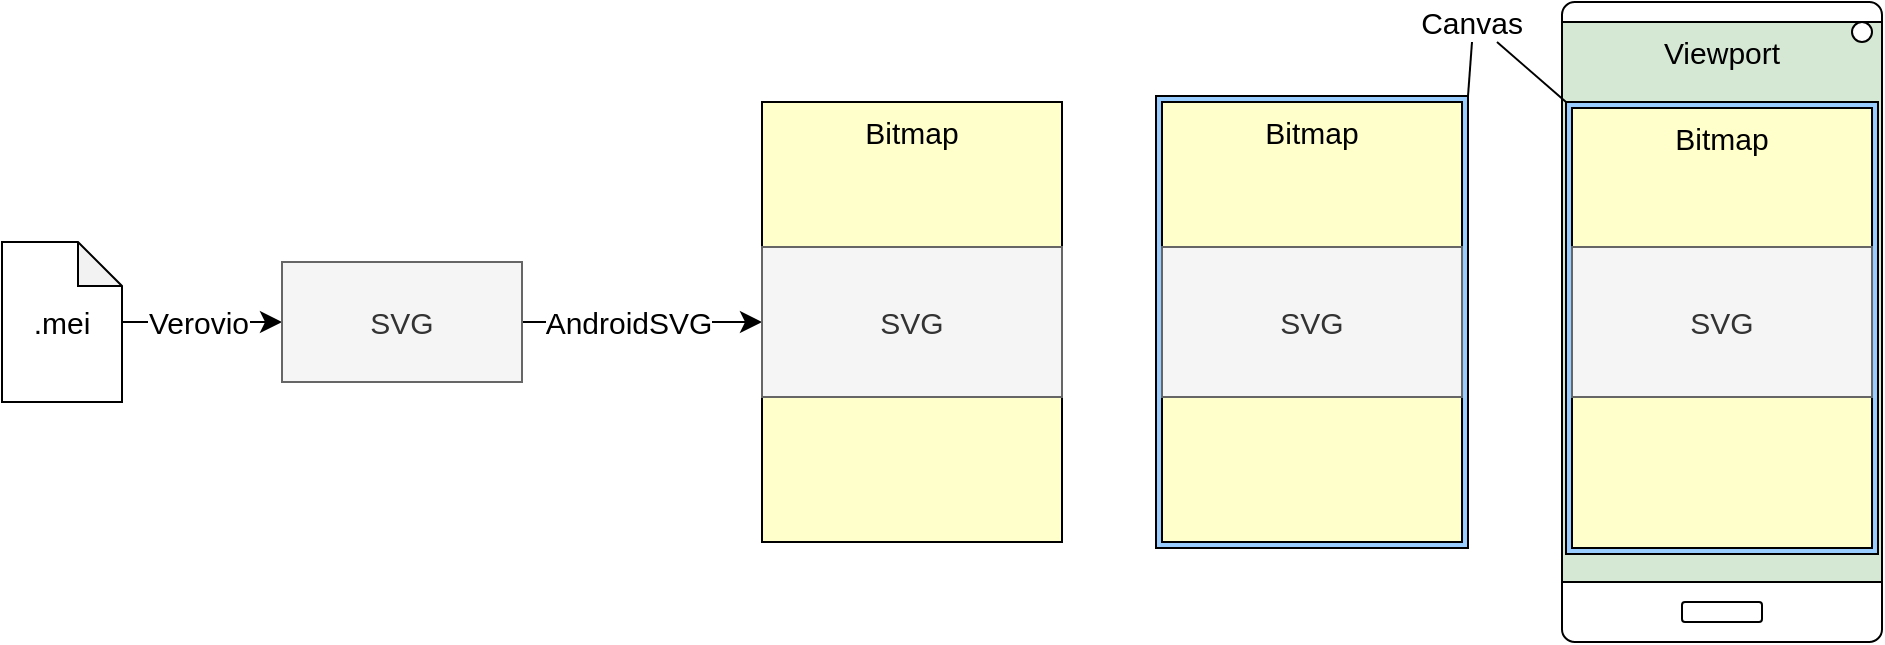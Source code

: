 <mxfile version="24.7.8">
  <diagram name="Page-1" id="NMtxE1FIFXrT-5mgBXdh">
    <mxGraphModel dx="1916" dy="1526" grid="1" gridSize="10" guides="1" tooltips="1" connect="1" arrows="1" fold="1" page="0" pageScale="1" pageWidth="1800" pageHeight="1200" math="1" shadow="0">
      <root>
        <mxCell id="0" />
        <mxCell id="1" parent="0" />
        <mxCell id="uqMEacUD2oAsyHFYx7fU-20" value="" style="rounded=0;whiteSpace=wrap;html=1;align=center;horizontal=1;verticalAlign=bottom;fillColor=#99CCFF;labelPosition=center;verticalLabelPosition=top;fontSize=15;" vertex="1" parent="1">
          <mxGeometry x="467" y="-123" width="156" height="226" as="geometry" />
        </mxCell>
        <mxCell id="uqMEacUD2oAsyHFYx7fU-14" value="Bitmap" style="rounded=0;whiteSpace=wrap;html=1;align=center;horizontal=1;verticalAlign=top;fillColor=#FFFFCC;fontSize=15;" vertex="1" parent="1">
          <mxGeometry x="270" y="-120" width="150" height="220" as="geometry" />
        </mxCell>
        <mxCell id="uqMEacUD2oAsyHFYx7fU-10" value="" style="edgeStyle=none;curved=1;rounded=0;orthogonalLoop=1;jettySize=auto;html=1;fontSize=15;startSize=8;endSize=8;" edge="1" parent="1" source="uqMEacUD2oAsyHFYx7fU-7" target="uqMEacUD2oAsyHFYx7fU-9">
          <mxGeometry relative="1" as="geometry" />
        </mxCell>
        <mxCell id="uqMEacUD2oAsyHFYx7fU-13" value="Verovio" style="edgeLabel;html=1;align=center;verticalAlign=middle;resizable=0;points=[];fontSize=15;" vertex="1" connectable="0" parent="uqMEacUD2oAsyHFYx7fU-10">
          <mxGeometry x="0.119" y="2" relative="1" as="geometry">
            <mxPoint x="-7" y="2" as="offset" />
          </mxGeometry>
        </mxCell>
        <mxCell id="uqMEacUD2oAsyHFYx7fU-7" value=".mei" style="shape=note;whiteSpace=wrap;html=1;backgroundOutline=1;darkOpacity=0.05;size=22;fontSize=15;" vertex="1" parent="1">
          <mxGeometry x="-110" y="-50" width="60" height="80" as="geometry" />
        </mxCell>
        <mxCell id="uqMEacUD2oAsyHFYx7fU-16" value="" style="edgeStyle=none;curved=1;rounded=0;orthogonalLoop=1;jettySize=auto;html=1;fontSize=15;startSize=8;endSize=8;" edge="1" parent="1" source="uqMEacUD2oAsyHFYx7fU-9" target="uqMEacUD2oAsyHFYx7fU-15">
          <mxGeometry relative="1" as="geometry" />
        </mxCell>
        <mxCell id="uqMEacUD2oAsyHFYx7fU-17" value="AndroidSVG" style="edgeLabel;html=1;align=center;verticalAlign=middle;resizable=0;points=[];fontSize=15;" vertex="1" connectable="0" parent="uqMEacUD2oAsyHFYx7fU-16">
          <mxGeometry x="0.062" y="1" relative="1" as="geometry">
            <mxPoint x="-11" y="1" as="offset" />
          </mxGeometry>
        </mxCell>
        <mxCell id="uqMEacUD2oAsyHFYx7fU-9" value="SVG" style="rounded=0;whiteSpace=wrap;html=1;fillColor=#f5f5f5;fontColor=#333333;strokeColor=#666666;fontSize=15;" vertex="1" parent="1">
          <mxGeometry x="30" y="-40" width="120" height="60" as="geometry" />
        </mxCell>
        <mxCell id="uqMEacUD2oAsyHFYx7fU-15" value="SVG" style="rounded=0;whiteSpace=wrap;html=1;fillColor=#f5f5f5;fontColor=#333333;strokeColor=#666666;fontSize=15;" vertex="1" parent="1">
          <mxGeometry x="270" y="-47.5" width="150" height="75" as="geometry" />
        </mxCell>
        <mxCell id="uqMEacUD2oAsyHFYx7fU-18" style="edgeStyle=none;curved=1;rounded=0;orthogonalLoop=1;jettySize=auto;html=1;exitX=0.5;exitY=0;exitDx=0;exitDy=0;fontSize=15;startSize=8;endSize=8;" edge="1" parent="1" source="uqMEacUD2oAsyHFYx7fU-14" target="uqMEacUD2oAsyHFYx7fU-14">
          <mxGeometry relative="1" as="geometry" />
        </mxCell>
        <mxCell id="uqMEacUD2oAsyHFYx7fU-19" value="Bitmap" style="rounded=0;whiteSpace=wrap;html=1;align=center;horizontal=1;verticalAlign=top;fillColor=#FFFFCC;fontSize=15;" vertex="1" parent="1">
          <mxGeometry x="470" y="-120" width="150" height="220" as="geometry" />
        </mxCell>
        <mxCell id="uqMEacUD2oAsyHFYx7fU-25" value="" style="rounded=1;whiteSpace=wrap;html=1;arcSize=4;fontSize=15;" vertex="1" parent="1">
          <mxGeometry x="670" y="-170" width="160" height="320" as="geometry" />
        </mxCell>
        <mxCell id="uqMEacUD2oAsyHFYx7fU-27" value="" style="rounded=1;whiteSpace=wrap;html=1;fontSize=15;" vertex="1" parent="1">
          <mxGeometry x="730" y="130" width="40" height="10" as="geometry" />
        </mxCell>
        <mxCell id="uqMEacUD2oAsyHFYx7fU-40" value="Viewport" style="rounded=0;whiteSpace=wrap;html=1;fillColor=#D5E8D4;verticalAlign=top;fontSize=15;" vertex="1" parent="1">
          <mxGeometry x="670" y="-160" width="160" height="280" as="geometry" />
        </mxCell>
        <mxCell id="uqMEacUD2oAsyHFYx7fU-35" value="" style="rounded=0;whiteSpace=wrap;html=1;align=center;horizontal=1;verticalAlign=bottom;fillColor=#99CCFF;labelPosition=center;verticalLabelPosition=top;fontSize=15;" vertex="1" parent="1">
          <mxGeometry x="672" y="-120" width="156" height="226" as="geometry" />
        </mxCell>
        <mxCell id="uqMEacUD2oAsyHFYx7fU-36" value="Bitmap" style="rounded=0;whiteSpace=wrap;html=1;align=center;horizontal=1;verticalAlign=top;fillColor=#FFFFCC;fontSize=15;" vertex="1" parent="1">
          <mxGeometry x="675" y="-117" width="150" height="220" as="geometry" />
        </mxCell>
        <mxCell id="uqMEacUD2oAsyHFYx7fU-26" value="" style="ellipse;whiteSpace=wrap;html=1;aspect=fixed;fontSize=15;" vertex="1" parent="1">
          <mxGeometry x="815" y="-160" width="10" height="10" as="geometry" />
        </mxCell>
        <mxCell id="uqMEacUD2oAsyHFYx7fU-42" value="" style="edgeStyle=none;curved=1;rounded=0;orthogonalLoop=1;jettySize=auto;html=1;fontSize=15;startSize=8;endSize=8;entryX=0;entryY=0;entryDx=0;entryDy=0;endArrow=none;endFill=0;exitX=0.75;exitY=1;exitDx=0;exitDy=0;" edge="1" parent="1" source="uqMEacUD2oAsyHFYx7fU-41" target="uqMEacUD2oAsyHFYx7fU-35">
          <mxGeometry relative="1" as="geometry" />
        </mxCell>
        <mxCell id="uqMEacUD2oAsyHFYx7fU-41" value="&lt;span style=&quot;color: rgb(0, 0, 0); font-family: Helvetica; font-size: 15px; font-style: normal; font-variant-ligatures: normal; font-variant-caps: normal; font-weight: 400; letter-spacing: normal; orphans: 2; text-align: center; text-indent: 0px; text-transform: none; widows: 2; word-spacing: 0px; -webkit-text-stroke-width: 0px; white-space: normal; background-color: rgb(255, 255, 255); text-decoration-thickness: initial; text-decoration-style: initial; text-decoration-color: initial; float: none; display: inline !important;&quot;&gt;Canvas&lt;/span&gt;" style="text;html=1;align=center;verticalAlign=middle;whiteSpace=wrap;rounded=0;fontSize=15;" vertex="1" parent="1">
          <mxGeometry x="600" y="-170" width="50" height="20" as="geometry" />
        </mxCell>
        <mxCell id="uqMEacUD2oAsyHFYx7fU-43" value="" style="edgeStyle=none;curved=1;rounded=0;orthogonalLoop=1;jettySize=auto;html=1;fontSize=15;startSize=8;endSize=8;entryX=1;entryY=0;entryDx=0;entryDy=0;endArrow=none;endFill=0;exitX=0.5;exitY=1;exitDx=0;exitDy=0;" edge="1" parent="1" source="uqMEacUD2oAsyHFYx7fU-41" target="uqMEacUD2oAsyHFYx7fU-20">
          <mxGeometry relative="1" as="geometry">
            <mxPoint x="652.5" y="-145" as="sourcePoint" />
            <mxPoint x="736" y="-110" as="targetPoint" />
          </mxGeometry>
        </mxCell>
        <mxCell id="uqMEacUD2oAsyHFYx7fU-44" value="SVG" style="rounded=0;whiteSpace=wrap;html=1;fillColor=#f5f5f5;fontColor=#333333;strokeColor=#666666;fontSize=15;" vertex="1" parent="1">
          <mxGeometry x="470" y="-47.5" width="150" height="75" as="geometry" />
        </mxCell>
        <mxCell id="uqMEacUD2oAsyHFYx7fU-45" value="SVG" style="rounded=0;whiteSpace=wrap;html=1;fillColor=#f5f5f5;fontColor=#333333;strokeColor=#666666;fontSize=15;" vertex="1" parent="1">
          <mxGeometry x="675" y="-47.5" width="150" height="75" as="geometry" />
        </mxCell>
      </root>
    </mxGraphModel>
  </diagram>
</mxfile>
